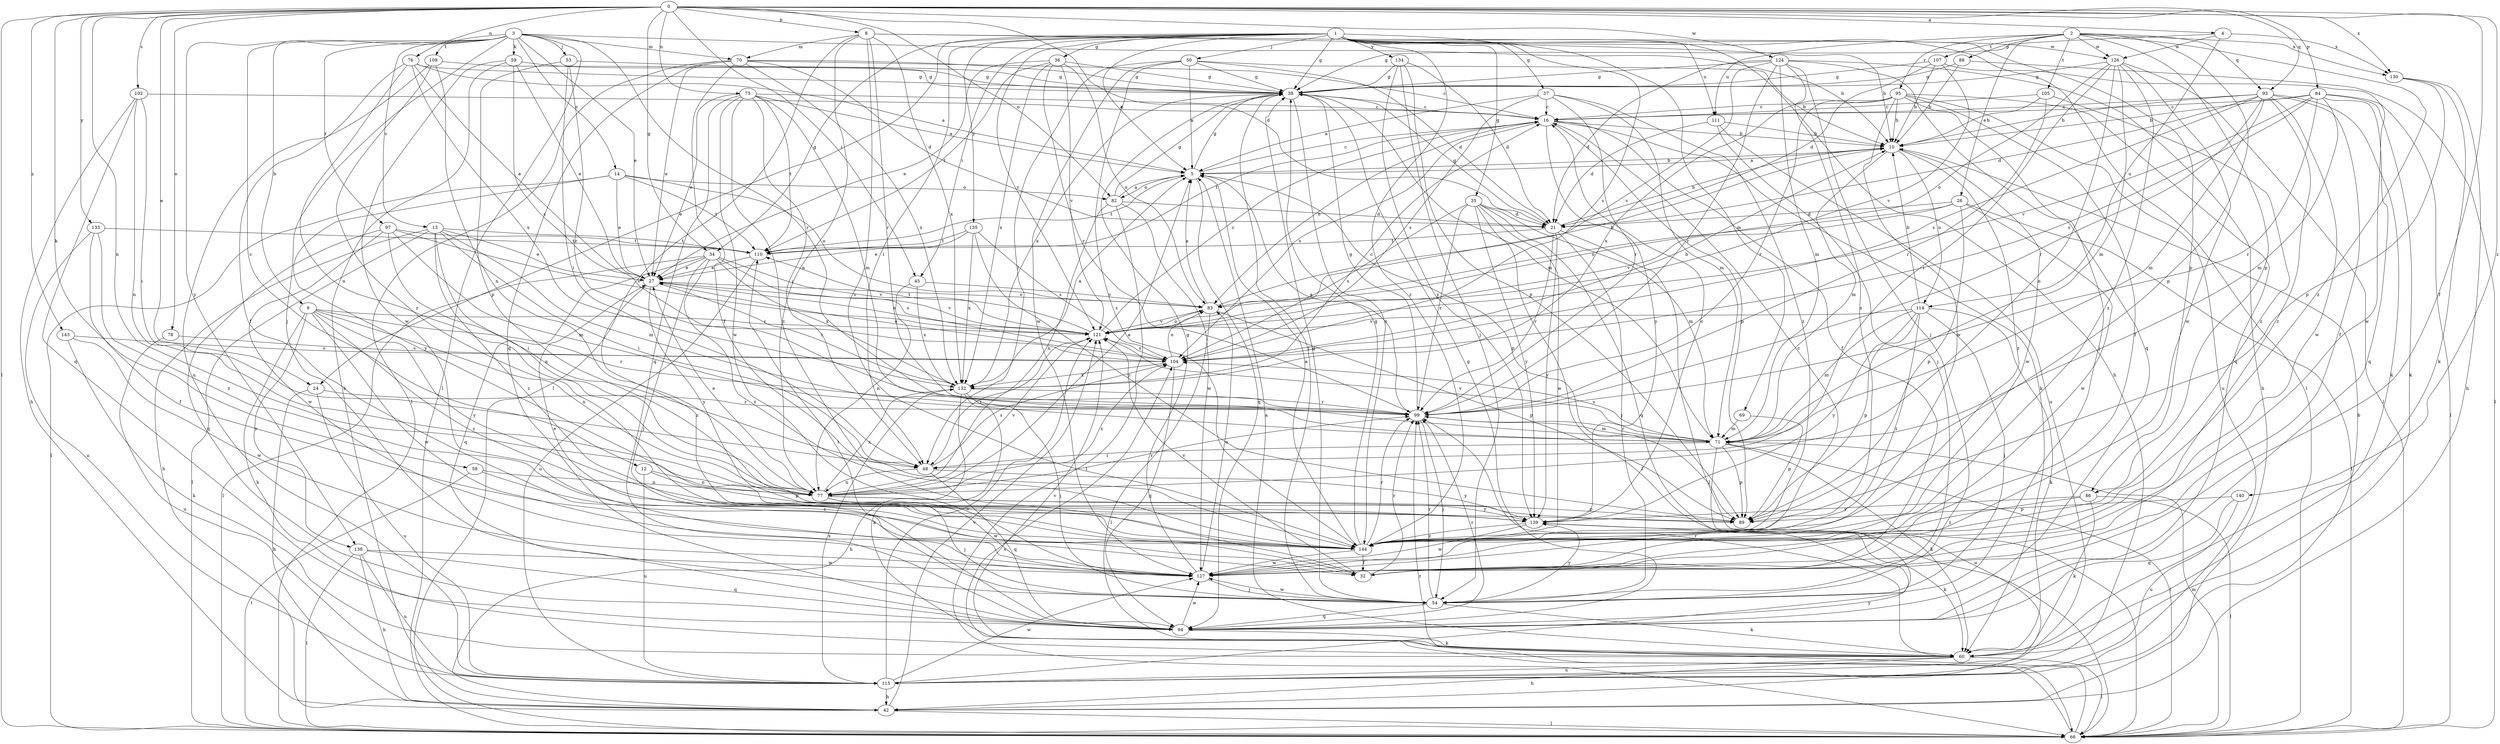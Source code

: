 strict digraph  {
0;
1;
2;
3;
4;
5;
8;
9;
10;
12;
13;
14;
16;
21;
24;
26;
27;
32;
34;
35;
36;
37;
38;
42;
45;
48;
50;
53;
54;
58;
59;
60;
66;
69;
70;
71;
75;
76;
77;
78;
82;
83;
84;
86;
88;
89;
93;
94;
95;
97;
99;
102;
104;
105;
107;
109;
110;
111;
114;
115;
121;
124;
126;
127;
130;
132;
133;
134;
135;
138;
139;
140;
143;
144;
0 -> 4  [label=a];
0 -> 8  [label=b];
0 -> 21  [label=d];
0 -> 24  [label=e];
0 -> 32  [label=f];
0 -> 34  [label=g];
0 -> 45  [label=i];
0 -> 58  [label=k];
0 -> 66  [label=l];
0 -> 75  [label=n];
0 -> 76  [label=n];
0 -> 77  [label=n];
0 -> 78  [label=o];
0 -> 82  [label=o];
0 -> 84  [label=p];
0 -> 93  [label=q];
0 -> 102  [label=s];
0 -> 124  [label=w];
0 -> 130  [label=x];
0 -> 133  [label=y];
0 -> 140  [label=z];
0 -> 143  [label=z];
1 -> 5  [label=a];
1 -> 24  [label=e];
1 -> 34  [label=g];
1 -> 35  [label=g];
1 -> 36  [label=g];
1 -> 37  [label=g];
1 -> 38  [label=g];
1 -> 42  [label=h];
1 -> 45  [label=i];
1 -> 48  [label=i];
1 -> 50  [label=j];
1 -> 66  [label=l];
1 -> 69  [label=m];
1 -> 86  [label=p];
1 -> 104  [label=s];
1 -> 111  [label=u];
1 -> 121  [label=v];
1 -> 134  [label=y];
1 -> 135  [label=y];
1 -> 144  [label=z];
2 -> 26  [label=e];
2 -> 86  [label=p];
2 -> 88  [label=p];
2 -> 89  [label=p];
2 -> 93  [label=q];
2 -> 95  [label=r];
2 -> 105  [label=t];
2 -> 107  [label=t];
2 -> 111  [label=u];
2 -> 126  [label=w];
2 -> 130  [label=x];
2 -> 144  [label=z];
3 -> 9  [label=b];
3 -> 10  [label=b];
3 -> 12  [label=c];
3 -> 13  [label=c];
3 -> 14  [label=c];
3 -> 27  [label=e];
3 -> 53  [label=j];
3 -> 54  [label=j];
3 -> 59  [label=k];
3 -> 66  [label=l];
3 -> 70  [label=m];
3 -> 97  [label=r];
3 -> 99  [label=r];
3 -> 109  [label=t];
3 -> 138  [label=y];
4 -> 38  [label=g];
4 -> 114  [label=u];
4 -> 126  [label=w];
4 -> 130  [label=x];
5 -> 10  [label=b];
5 -> 16  [label=c];
5 -> 38  [label=g];
5 -> 82  [label=o];
5 -> 89  [label=p];
5 -> 94  [label=q];
5 -> 110  [label=t];
8 -> 10  [label=b];
8 -> 66  [label=l];
8 -> 70  [label=m];
8 -> 77  [label=n];
8 -> 99  [label=r];
8 -> 126  [label=w];
8 -> 132  [label=x];
8 -> 144  [label=z];
9 -> 60  [label=k];
9 -> 77  [label=n];
9 -> 99  [label=r];
9 -> 121  [label=v];
9 -> 127  [label=w];
9 -> 138  [label=y];
9 -> 139  [label=y];
9 -> 144  [label=z];
10 -> 5  [label=a];
10 -> 71  [label=m];
10 -> 114  [label=u];
10 -> 127  [label=w];
10 -> 144  [label=z];
12 -> 77  [label=n];
12 -> 89  [label=p];
12 -> 115  [label=u];
13 -> 27  [label=e];
13 -> 42  [label=h];
13 -> 48  [label=i];
13 -> 66  [label=l];
13 -> 71  [label=m];
13 -> 77  [label=n];
13 -> 110  [label=t];
13 -> 144  [label=z];
14 -> 27  [label=e];
14 -> 66  [label=l];
14 -> 82  [label=o];
14 -> 83  [label=o];
14 -> 110  [label=t];
14 -> 139  [label=y];
16 -> 10  [label=b];
16 -> 32  [label=f];
16 -> 60  [label=k];
16 -> 83  [label=o];
16 -> 89  [label=p];
16 -> 104  [label=s];
16 -> 110  [label=t];
16 -> 139  [label=y];
21 -> 10  [label=b];
21 -> 38  [label=g];
21 -> 54  [label=j];
21 -> 66  [label=l];
21 -> 99  [label=r];
21 -> 110  [label=t];
21 -> 139  [label=y];
24 -> 42  [label=h];
24 -> 99  [label=r];
24 -> 115  [label=u];
26 -> 21  [label=d];
26 -> 66  [label=l];
26 -> 83  [label=o];
26 -> 89  [label=p];
26 -> 121  [label=v];
26 -> 127  [label=w];
27 -> 83  [label=o];
27 -> 121  [label=v];
27 -> 132  [label=x];
27 -> 139  [label=y];
27 -> 144  [label=z];
32 -> 27  [label=e];
32 -> 99  [label=r];
32 -> 121  [label=v];
34 -> 27  [label=e];
34 -> 54  [label=j];
34 -> 66  [label=l];
34 -> 94  [label=q];
34 -> 104  [label=s];
34 -> 121  [label=v];
34 -> 132  [label=x];
34 -> 144  [label=z];
35 -> 21  [label=d];
35 -> 66  [label=l];
35 -> 71  [label=m];
35 -> 94  [label=q];
35 -> 99  [label=r];
35 -> 104  [label=s];
35 -> 127  [label=w];
35 -> 139  [label=y];
36 -> 27  [label=e];
36 -> 38  [label=g];
36 -> 83  [label=o];
36 -> 99  [label=r];
36 -> 110  [label=t];
36 -> 121  [label=v];
36 -> 132  [label=x];
37 -> 5  [label=a];
37 -> 16  [label=c];
37 -> 71  [label=m];
37 -> 99  [label=r];
37 -> 104  [label=s];
37 -> 144  [label=z];
38 -> 16  [label=c];
38 -> 54  [label=j];
38 -> 71  [label=m];
38 -> 132  [label=x];
38 -> 144  [label=z];
42 -> 66  [label=l];
42 -> 121  [label=v];
45 -> 77  [label=n];
45 -> 83  [label=o];
45 -> 132  [label=x];
48 -> 77  [label=n];
48 -> 94  [label=q];
48 -> 104  [label=s];
48 -> 139  [label=y];
50 -> 5  [label=a];
50 -> 10  [label=b];
50 -> 21  [label=d];
50 -> 38  [label=g];
50 -> 48  [label=i];
50 -> 127  [label=w];
50 -> 144  [label=z];
53 -> 38  [label=g];
53 -> 48  [label=i];
53 -> 89  [label=p];
53 -> 99  [label=r];
54 -> 38  [label=g];
54 -> 60  [label=k];
54 -> 94  [label=q];
54 -> 99  [label=r];
54 -> 127  [label=w];
54 -> 139  [label=y];
58 -> 66  [label=l];
58 -> 77  [label=n];
58 -> 144  [label=z];
59 -> 27  [label=e];
59 -> 38  [label=g];
59 -> 42  [label=h];
59 -> 104  [label=s];
59 -> 127  [label=w];
60 -> 5  [label=a];
60 -> 42  [label=h];
60 -> 66  [label=l];
60 -> 99  [label=r];
60 -> 115  [label=u];
60 -> 121  [label=v];
66 -> 71  [label=m];
66 -> 99  [label=r];
66 -> 104  [label=s];
69 -> 71  [label=m];
69 -> 89  [label=p];
70 -> 16  [label=c];
70 -> 21  [label=d];
70 -> 27  [label=e];
70 -> 32  [label=f];
70 -> 38  [label=g];
70 -> 66  [label=l];
70 -> 94  [label=q];
70 -> 132  [label=x];
71 -> 48  [label=i];
71 -> 60  [label=k];
71 -> 66  [label=l];
71 -> 89  [label=p];
71 -> 99  [label=r];
71 -> 104  [label=s];
71 -> 115  [label=u];
71 -> 121  [label=v];
75 -> 5  [label=a];
75 -> 16  [label=c];
75 -> 27  [label=e];
75 -> 48  [label=i];
75 -> 71  [label=m];
75 -> 94  [label=q];
75 -> 110  [label=t];
75 -> 127  [label=w];
75 -> 144  [label=z];
76 -> 5  [label=a];
76 -> 27  [label=e];
76 -> 32  [label=f];
76 -> 38  [label=g];
76 -> 77  [label=n];
76 -> 132  [label=x];
77 -> 5  [label=a];
77 -> 27  [label=e];
77 -> 54  [label=j];
77 -> 89  [label=p];
77 -> 99  [label=r];
77 -> 104  [label=s];
77 -> 121  [label=v];
77 -> 127  [label=w];
77 -> 132  [label=x];
77 -> 139  [label=y];
78 -> 104  [label=s];
78 -> 115  [label=u];
82 -> 5  [label=a];
82 -> 21  [label=d];
82 -> 38  [label=g];
82 -> 66  [label=l];
82 -> 77  [label=n];
82 -> 127  [label=w];
83 -> 5  [label=a];
83 -> 10  [label=b];
83 -> 66  [label=l];
83 -> 89  [label=p];
83 -> 121  [label=v];
84 -> 10  [label=b];
84 -> 16  [label=c];
84 -> 60  [label=k];
84 -> 66  [label=l];
84 -> 71  [label=m];
84 -> 94  [label=q];
84 -> 99  [label=r];
84 -> 104  [label=s];
84 -> 121  [label=v];
86 -> 60  [label=k];
86 -> 66  [label=l];
86 -> 139  [label=y];
86 -> 144  [label=z];
88 -> 10  [label=b];
88 -> 38  [label=g];
88 -> 66  [label=l];
93 -> 10  [label=b];
93 -> 16  [label=c];
93 -> 21  [label=d];
93 -> 32  [label=f];
93 -> 60  [label=k];
93 -> 71  [label=m];
93 -> 99  [label=r];
93 -> 104  [label=s];
93 -> 127  [label=w];
93 -> 144  [label=z];
94 -> 38  [label=g];
94 -> 60  [label=k];
94 -> 99  [label=r];
94 -> 110  [label=t];
94 -> 127  [label=w];
95 -> 10  [label=b];
95 -> 16  [label=c];
95 -> 32  [label=f];
95 -> 54  [label=j];
95 -> 94  [label=q];
95 -> 99  [label=r];
95 -> 115  [label=u];
95 -> 127  [label=w];
95 -> 132  [label=x];
97 -> 48  [label=i];
97 -> 71  [label=m];
97 -> 94  [label=q];
97 -> 110  [label=t];
97 -> 121  [label=v];
97 -> 127  [label=w];
99 -> 5  [label=a];
99 -> 38  [label=g];
99 -> 54  [label=j];
99 -> 71  [label=m];
102 -> 16  [label=c];
102 -> 42  [label=h];
102 -> 48  [label=i];
102 -> 77  [label=n];
102 -> 94  [label=q];
104 -> 10  [label=b];
104 -> 27  [label=e];
104 -> 83  [label=o];
104 -> 94  [label=q];
104 -> 132  [label=x];
105 -> 10  [label=b];
105 -> 16  [label=c];
105 -> 99  [label=r];
105 -> 144  [label=z];
107 -> 10  [label=b];
107 -> 21  [label=d];
107 -> 38  [label=g];
107 -> 121  [label=v];
107 -> 127  [label=w];
109 -> 38  [label=g];
109 -> 77  [label=n];
109 -> 115  [label=u];
109 -> 144  [label=z];
110 -> 27  [label=e];
110 -> 115  [label=u];
111 -> 10  [label=b];
111 -> 21  [label=d];
111 -> 54  [label=j];
111 -> 115  [label=u];
114 -> 10  [label=b];
114 -> 54  [label=j];
114 -> 60  [label=k];
114 -> 71  [label=m];
114 -> 89  [label=p];
114 -> 121  [label=v];
114 -> 139  [label=y];
114 -> 144  [label=z];
115 -> 10  [label=b];
115 -> 42  [label=h];
115 -> 121  [label=v];
115 -> 127  [label=w];
115 -> 132  [label=x];
115 -> 139  [label=y];
121 -> 16  [label=c];
121 -> 27  [label=e];
121 -> 48  [label=i];
121 -> 83  [label=o];
121 -> 104  [label=s];
121 -> 110  [label=t];
124 -> 21  [label=d];
124 -> 38  [label=g];
124 -> 42  [label=h];
124 -> 54  [label=j];
124 -> 71  [label=m];
124 -> 94  [label=q];
124 -> 99  [label=r];
124 -> 121  [label=v];
124 -> 144  [label=z];
126 -> 38  [label=g];
126 -> 48  [label=i];
126 -> 66  [label=l];
126 -> 71  [label=m];
126 -> 77  [label=n];
126 -> 83  [label=o];
126 -> 127  [label=w];
126 -> 144  [label=z];
127 -> 16  [label=c];
127 -> 38  [label=g];
127 -> 54  [label=j];
127 -> 83  [label=o];
130 -> 42  [label=h];
130 -> 60  [label=k];
130 -> 89  [label=p];
132 -> 5  [label=a];
132 -> 16  [label=c];
132 -> 42  [label=h];
132 -> 54  [label=j];
132 -> 60  [label=k];
132 -> 99  [label=r];
133 -> 32  [label=f];
133 -> 110  [label=t];
133 -> 115  [label=u];
133 -> 144  [label=z];
134 -> 21  [label=d];
134 -> 38  [label=g];
134 -> 54  [label=j];
134 -> 89  [label=p];
134 -> 139  [label=y];
135 -> 27  [label=e];
135 -> 89  [label=p];
135 -> 104  [label=s];
135 -> 110  [label=t];
135 -> 132  [label=x];
138 -> 42  [label=h];
138 -> 66  [label=l];
138 -> 94  [label=q];
138 -> 115  [label=u];
138 -> 127  [label=w];
139 -> 16  [label=c];
139 -> 60  [label=k];
139 -> 127  [label=w];
139 -> 144  [label=z];
140 -> 89  [label=p];
140 -> 94  [label=q];
140 -> 115  [label=u];
143 -> 60  [label=k];
143 -> 104  [label=s];
143 -> 127  [label=w];
144 -> 5  [label=a];
144 -> 32  [label=f];
144 -> 38  [label=g];
144 -> 99  [label=r];
144 -> 127  [label=w];
}
